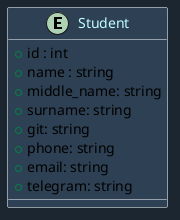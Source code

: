 @startuml
left to right direction
skinparam backgroundColor #1B2631
skinparam class {
  BackgroundColor #2E4053
  BorderColor #1111111
  ArrowColor #BDC3C7
  FontColor #BFFFFF
}

'entity APIManager {
'    + instance: APIManager
'    + execute()
'    + insert()
'    + delete()
'    + select_record()
'    + update()
'    + select_all()
'    + count()
'    + create_table()
'    + get_list()
'}
'
'entity StudentRepository {
'    + manager: APIManager
'    + execute()
'    + insert()
'    + delete()
'    + select_record()
'    + update()
'    + select_all()
'    + count()
'    + create_table()
'    + get_list()
'}

entity Student {
  + id : int
  + name : string
  + middle_name: string
  + surname: string
  + git: string
  + phone: string
  + email: string
  + telegram: string
}

@enduml